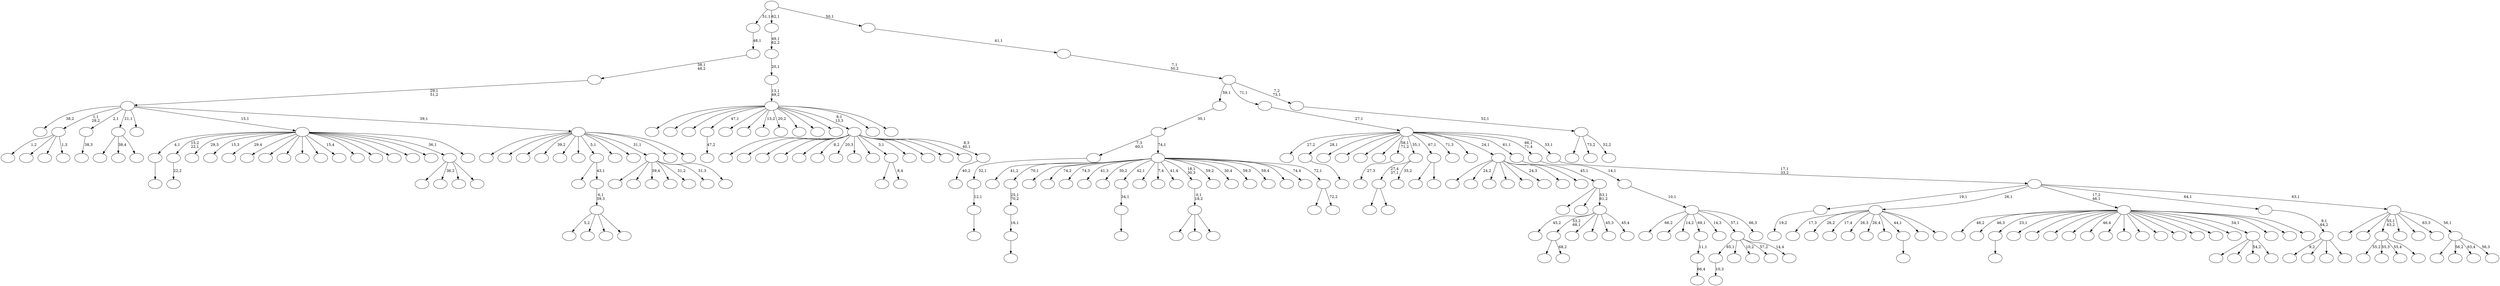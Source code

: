 digraph T {
	275 [label=""]
	274 [label=""]
	273 [label=""]
	272 [label=""]
	271 [label=""]
	270 [label=""]
	269 [label=""]
	268 [label=""]
	267 [label=""]
	266 [label=""]
	265 [label=""]
	264 [label=""]
	263 [label=""]
	262 [label=""]
	261 [label=""]
	260 [label=""]
	259 [label=""]
	258 [label=""]
	257 [label=""]
	256 [label=""]
	255 [label=""]
	254 [label=""]
	253 [label=""]
	252 [label=""]
	251 [label=""]
	250 [label=""]
	249 [label=""]
	248 [label=""]
	247 [label=""]
	246 [label=""]
	245 [label=""]
	244 [label=""]
	243 [label=""]
	242 [label=""]
	241 [label=""]
	240 [label=""]
	239 [label=""]
	238 [label=""]
	237 [label=""]
	236 [label=""]
	235 [label=""]
	234 [label=""]
	233 [label=""]
	232 [label=""]
	231 [label=""]
	230 [label=""]
	229 [label=""]
	228 [label=""]
	227 [label=""]
	226 [label=""]
	225 [label=""]
	224 [label=""]
	223 [label=""]
	222 [label=""]
	221 [label=""]
	220 [label=""]
	219 [label=""]
	218 [label=""]
	217 [label=""]
	216 [label=""]
	215 [label=""]
	214 [label=""]
	213 [label=""]
	212 [label=""]
	211 [label=""]
	210 [label=""]
	209 [label=""]
	208 [label=""]
	207 [label=""]
	206 [label=""]
	205 [label=""]
	204 [label=""]
	203 [label=""]
	202 [label=""]
	201 [label=""]
	200 [label=""]
	199 [label=""]
	198 [label=""]
	197 [label=""]
	196 [label=""]
	195 [label=""]
	194 [label=""]
	193 [label=""]
	192 [label=""]
	191 [label=""]
	190 [label=""]
	189 [label=""]
	188 [label=""]
	187 [label=""]
	186 [label=""]
	185 [label=""]
	184 [label=""]
	183 [label=""]
	182 [label=""]
	181 [label=""]
	180 [label=""]
	179 [label=""]
	178 [label=""]
	177 [label=""]
	176 [label=""]
	175 [label=""]
	174 [label=""]
	173 [label=""]
	172 [label=""]
	171 [label=""]
	170 [label=""]
	169 [label=""]
	168 [label=""]
	167 [label=""]
	166 [label=""]
	165 [label=""]
	164 [label=""]
	163 [label=""]
	162 [label=""]
	161 [label=""]
	160 [label=""]
	159 [label=""]
	158 [label=""]
	157 [label=""]
	156 [label=""]
	155 [label=""]
	154 [label=""]
	153 [label=""]
	152 [label=""]
	151 [label=""]
	150 [label=""]
	149 [label=""]
	148 [label=""]
	147 [label=""]
	146 [label=""]
	145 [label=""]
	144 [label=""]
	143 [label=""]
	142 [label=""]
	141 [label=""]
	140 [label=""]
	139 [label=""]
	138 [label=""]
	137 [label=""]
	136 [label=""]
	135 [label=""]
	134 [label=""]
	133 [label=""]
	132 [label=""]
	131 [label=""]
	130 [label=""]
	129 [label=""]
	128 [label=""]
	127 [label=""]
	126 [label=""]
	125 [label=""]
	124 [label=""]
	123 [label=""]
	122 [label=""]
	121 [label=""]
	120 [label=""]
	119 [label=""]
	118 [label=""]
	117 [label=""]
	116 [label=""]
	115 [label=""]
	114 [label=""]
	113 [label=""]
	112 [label=""]
	111 [label=""]
	110 [label=""]
	109 [label=""]
	108 [label=""]
	107 [label=""]
	106 [label=""]
	105 [label=""]
	104 [label=""]
	103 [label=""]
	102 [label=""]
	101 [label=""]
	100 [label=""]
	99 [label=""]
	98 [label=""]
	97 [label=""]
	96 [label=""]
	95 [label=""]
	94 [label=""]
	93 [label=""]
	92 [label=""]
	91 [label=""]
	90 [label=""]
	89 [label=""]
	88 [label=""]
	87 [label=""]
	86 [label=""]
	85 [label=""]
	84 [label=""]
	83 [label=""]
	82 [label=""]
	81 [label=""]
	80 [label=""]
	79 [label=""]
	78 [label=""]
	77 [label=""]
	76 [label=""]
	75 [label=""]
	74 [label=""]
	73 [label=""]
	72 [label=""]
	71 [label=""]
	70 [label=""]
	69 [label=""]
	68 [label=""]
	67 [label=""]
	66 [label=""]
	65 [label=""]
	64 [label=""]
	63 [label=""]
	62 [label=""]
	61 [label=""]
	60 [label=""]
	59 [label=""]
	58 [label=""]
	57 [label=""]
	56 [label=""]
	55 [label=""]
	54 [label=""]
	53 [label=""]
	52 [label=""]
	51 [label=""]
	50 [label=""]
	49 [label=""]
	48 [label=""]
	47 [label=""]
	46 [label=""]
	45 [label=""]
	44 [label=""]
	43 [label=""]
	42 [label=""]
	41 [label=""]
	40 [label=""]
	39 [label=""]
	38 [label=""]
	37 [label=""]
	36 [label=""]
	35 [label=""]
	34 [label=""]
	33 [label=""]
	32 [label=""]
	31 [label=""]
	30 [label=""]
	29 [label=""]
	28 [label=""]
	27 [label=""]
	26 [label=""]
	25 [label=""]
	24 [label=""]
	23 [label=""]
	22 [label=""]
	21 [label=""]
	20 [label=""]
	19 [label=""]
	18 [label=""]
	17 [label=""]
	16 [label=""]
	15 [label=""]
	14 [label=""]
	13 [label=""]
	12 [label=""]
	11 [label=""]
	10 [label=""]
	9 [label=""]
	8 [label=""]
	7 [label=""]
	6 [label=""]
	5 [label=""]
	4 [label=""]
	3 [label=""]
	2 [label=""]
	1 [label=""]
	0 [label=""]
	255 -> 256 [label=""]
	251 -> 252 [label="10,3"]
	247 -> 248 [label=""]
	246 -> 247 [label="16,1"]
	245 -> 246 [label="25,1\n70,2"]
	241 -> 242 [label="22,2"]
	224 -> 225 [label=""]
	202 -> 203 [label=""]
	198 -> 199 [label=""]
	197 -> 198 [label="12,1"]
	196 -> 197 [label="32,1"]
	190 -> 191 [label="66,4"]
	189 -> 190 [label="11,1"]
	185 -> 186 [label=""]
	183 -> 184 [label=""]
	182 -> 183 [label="34,1"]
	178 -> 179 [label="47,2"]
	168 -> 262 [label="1,2"]
	168 -> 243 [label=""]
	168 -> 205 [label=""]
	168 -> 169 [label="1,3"]
	162 -> 165 [label=""]
	162 -> 163 [label=""]
	158 -> 273 [label=""]
	158 -> 171 [label=""]
	158 -> 159 [label=""]
	157 -> 158 [label="0,1\n18,2"]
	143 -> 261 [label="55,2"]
	143 -> 257 [label="55,3"]
	143 -> 214 [label="55,4"]
	143 -> 144 [label=""]
	139 -> 172 [label=""]
	139 -> 140 [label="68,2"]
	135 -> 136 [label="19,2"]
	126 -> 127 [label="27,3"]
	124 -> 162 [label="27,4\n37,1"]
	124 -> 125 [label="35,2"]
	122 -> 156 [label=""]
	122 -> 123 [label="8,4"]
	103 -> 104 [label="38,3"]
	98 -> 209 [label=""]
	98 -> 99 [label=""]
	96 -> 270 [label=""]
	96 -> 109 [label="38,4"]
	96 -> 97 [label=""]
	92 -> 269 [label="17,3"]
	92 -> 235 [label="26,2"]
	92 -> 228 [label="17,4"]
	92 -> 213 [label="26,3"]
	92 -> 210 [label="26,4"]
	92 -> 200 [label=""]
	92 -> 185 [label="44,1"]
	92 -> 116 [label=""]
	92 -> 93 [label=""]
	83 -> 219 [label="5,2"]
	83 -> 206 [label=""]
	83 -> 194 [label=""]
	83 -> 84 [label=""]
	82 -> 83 [label="6,1\n39,3"]
	81 -> 161 [label=""]
	81 -> 82 [label="43,1"]
	72 -> 260 [label=""]
	72 -> 151 [label="36,2"]
	72 -> 148 [label=""]
	72 -> 73 [label=""]
	67 -> 255 [label="4,1"]
	67 -> 241 [label="15,2\n22,1"]
	67 -> 239 [label="29,3"]
	67 -> 229 [label="15,3"]
	67 -> 227 [label="29,4"]
	67 -> 211 [label=""]
	67 -> 204 [label=""]
	67 -> 192 [label=""]
	67 -> 187 [label=""]
	67 -> 174 [label=""]
	67 -> 170 [label="15,4"]
	67 -> 167 [label=""]
	67 -> 149 [label=""]
	67 -> 121 [label=""]
	67 -> 107 [label=""]
	67 -> 91 [label=""]
	67 -> 72 [label="36,1"]
	67 -> 68 [label=""]
	65 -> 181 [label=""]
	65 -> 112 [label=""]
	65 -> 90 [label="54,2"]
	65 -> 66 [label=""]
	61 -> 267 [label=""]
	61 -> 263 [label="24,2"]
	61 -> 259 [label=""]
	61 -> 218 [label=""]
	61 -> 193 [label=""]
	61 -> 132 [label="24,3"]
	61 -> 75 [label=""]
	61 -> 62 [label=""]
	55 -> 251 [label="65,1"]
	55 -> 220 [label=""]
	55 -> 180 [label="10,2"]
	55 -> 155 [label="57,2"]
	55 -> 56 [label="14,4"]
	48 -> 271 [label=""]
	48 -> 226 [label=""]
	48 -> 69 [label="39,4"]
	48 -> 60 [label=""]
	48 -> 58 [label="31,2"]
	48 -> 52 [label="31,3"]
	48 -> 49 [label=""]
	46 -> 216 [label="45,2"]
	46 -> 139 [label="53,2\n68,1"]
	46 -> 120 [label=""]
	46 -> 106 [label=""]
	46 -> 87 [label="45,3"]
	46 -> 47 [label="45,4"]
	45 -> 177 [label=""]
	45 -> 79 [label=""]
	45 -> 46 [label="53,1\n61,2"]
	44 -> 45 [label="45,1"]
	42 -> 221 [label="46,2"]
	42 -> 207 [label="46,3"]
	42 -> 202 [label="23,1"]
	42 -> 166 [label=""]
	42 -> 154 [label=""]
	42 -> 147 [label=""]
	42 -> 146 [label=""]
	42 -> 142 [label="46,4"]
	42 -> 118 [label=""]
	42 -> 114 [label=""]
	42 -> 108 [label=""]
	42 -> 101 [label=""]
	42 -> 94 [label=""]
	42 -> 88 [label=""]
	42 -> 80 [label=""]
	42 -> 71 [label=""]
	42 -> 65 [label="54,1"]
	42 -> 64 [label=""]
	42 -> 57 [label=""]
	42 -> 43 [label=""]
	39 -> 275 [label=""]
	39 -> 265 [label=""]
	39 -> 250 [label=""]
	39 -> 215 [label="39,2"]
	39 -> 212 [label=""]
	39 -> 138 [label=""]
	39 -> 81 [label="5,1"]
	39 -> 51 [label=""]
	39 -> 50 [label=""]
	39 -> 48 [label="31,1"]
	39 -> 41 [label=""]
	39 -> 40 [label=""]
	38 -> 272 [label="38,2"]
	38 -> 168 [label="1,1\n29,2"]
	38 -> 103 [label="2,1"]
	38 -> 96 [label="21,1"]
	38 -> 85 [label=""]
	38 -> 67 [label="15,1"]
	38 -> 39 [label="39,1"]
	37 -> 38 [label="29,1\n51,2"]
	36 -> 37 [label="38,1\n48,2"]
	35 -> 36 [label="48,1"]
	33 -> 34 [label="40,2"]
	32 -> 240 [label=""]
	32 -> 237 [label=""]
	32 -> 233 [label=""]
	32 -> 231 [label=""]
	32 -> 217 [label=""]
	32 -> 188 [label="8,2"]
	32 -> 150 [label="20,3"]
	32 -> 145 [label=""]
	32 -> 134 [label=""]
	32 -> 122 [label="3,1"]
	32 -> 113 [label=""]
	32 -> 89 [label=""]
	32 -> 77 [label=""]
	32 -> 59 [label=""]
	32 -> 33 [label="8,3\n40,1"]
	29 -> 264 [label="66,2"]
	29 -> 249 [label=""]
	29 -> 208 [label="14,2"]
	29 -> 189 [label="69,1"]
	29 -> 152 [label="14,3"]
	29 -> 55 [label="57,1"]
	29 -> 30 [label="66,3"]
	28 -> 29 [label="10,1"]
	27 -> 28 [label="14,1"]
	25 -> 258 [label="9,2"]
	25 -> 222 [label=""]
	25 -> 63 [label=""]
	25 -> 26 [label=""]
	24 -> 25 [label="9,1\n64,2"]
	22 -> 254 [label=""]
	22 -> 238 [label=""]
	22 -> 236 [label=""]
	22 -> 178 [label="47,1"]
	22 -> 131 [label=""]
	22 -> 119 [label=""]
	22 -> 117 [label="13,2"]
	22 -> 115 [label="20,2"]
	22 -> 102 [label=""]
	22 -> 76 [label=""]
	22 -> 53 [label=""]
	22 -> 32 [label="8,1\n13,3"]
	22 -> 31 [label=""]
	22 -> 23 [label=""]
	21 -> 22 [label="13,1\n49,2"]
	20 -> 21 [label="20,1"]
	19 -> 20 [label="49,1\n62,2"]
	17 -> 195 [label=""]
	17 -> 18 [label="72,2"]
	16 -> 253 [label="41,2"]
	16 -> 245 [label="70,1"]
	16 -> 244 [label=""]
	16 -> 234 [label="74,2"]
	16 -> 232 [label="74,3"]
	16 -> 223 [label="41,3"]
	16 -> 201 [label="30,2"]
	16 -> 182 [label="42,1"]
	16 -> 176 [label=""]
	16 -> 175 [label="7,4"]
	16 -> 160 [label="41,4"]
	16 -> 157 [label="18,1\n30,3"]
	16 -> 153 [label="59,2"]
	16 -> 137 [label="30,4"]
	16 -> 111 [label="59,3"]
	16 -> 110 [label="59,4"]
	16 -> 78 [label=""]
	16 -> 54 [label="74,4"]
	16 -> 17 [label="72,1"]
	15 -> 196 [label="7,3\n60,1"]
	15 -> 16 [label="74,1"]
	14 -> 15 [label="30,1"]
	12 -> 133 [label=""]
	12 -> 130 [label="56,2"]
	12 -> 86 [label="63,4"]
	12 -> 13 [label="56,3"]
	11 -> 268 [label=""]
	11 -> 266 [label=""]
	11 -> 143 [label="55,1\n63,2"]
	11 -> 141 [label=""]
	11 -> 105 [label=""]
	11 -> 100 [label="63,3"]
	11 -> 12 [label="56,1"]
	10 -> 135 [label="19,1"]
	10 -> 92 [label="26,1"]
	10 -> 42 [label="17,2\n46,1"]
	10 -> 24 [label="64,1"]
	10 -> 11 [label="63,1"]
	9 -> 10 [label="17,1\n33,2"]
	8 -> 274 [label="27,2"]
	8 -> 224 [label="28,1"]
	8 -> 173 [label=""]
	8 -> 164 [label=""]
	8 -> 129 [label=""]
	8 -> 128 [label=""]
	8 -> 126 [label="58,1\n71,2"]
	8 -> 124 [label="35,1"]
	8 -> 98 [label="67,1"]
	8 -> 95 [label="71,3"]
	8 -> 70 [label=""]
	8 -> 61 [label="24,1"]
	8 -> 44 [label="61,1"]
	8 -> 27 [label="66,1\n71,4"]
	8 -> 9 [label="33,1"]
	7 -> 8 [label="27,1"]
	5 -> 230 [label=""]
	5 -> 74 [label="73,2"]
	5 -> 6 [label="52,2"]
	4 -> 5 [label="52,1"]
	3 -> 14 [label="59,1"]
	3 -> 7 [label="71,1"]
	3 -> 4 [label="7,2\n73,1"]
	2 -> 3 [label="7,1\n50,2"]
	1 -> 2 [label="41,1"]
	0 -> 35 [label="51,1"]
	0 -> 19 [label="62,1"]
	0 -> 1 [label="50,1"]
}
